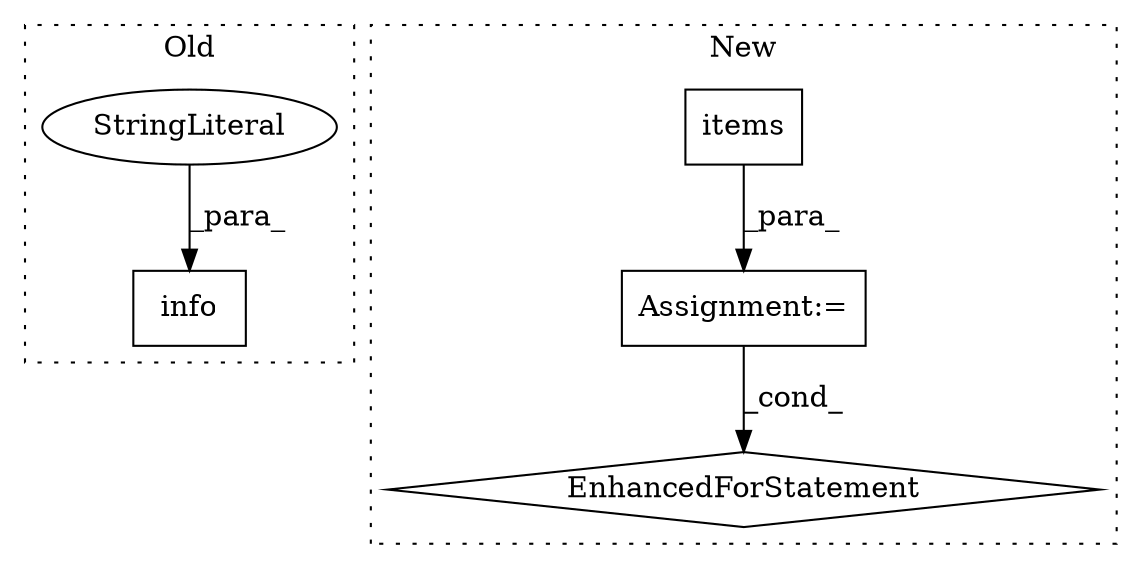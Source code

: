 digraph G {
subgraph cluster0 {
1 [label="info" a="32" s="9905,9937" l="5,1" shape="box"];
4 [label="StringLiteral" a="45" s="9910" l="27" shape="ellipse"];
label = "Old";
style="dotted";
}
subgraph cluster1 {
2 [label="items" a="32" s="11550" l="7" shape="box"];
3 [label="EnhancedForStatement" a="70" s="11451,11557" l="63,2" shape="diamond"];
5 [label="Assignment:=" a="7" s="11451,11557" l="63,2" shape="box"];
label = "New";
style="dotted";
}
2 -> 5 [label="_para_"];
4 -> 1 [label="_para_"];
5 -> 3 [label="_cond_"];
}
